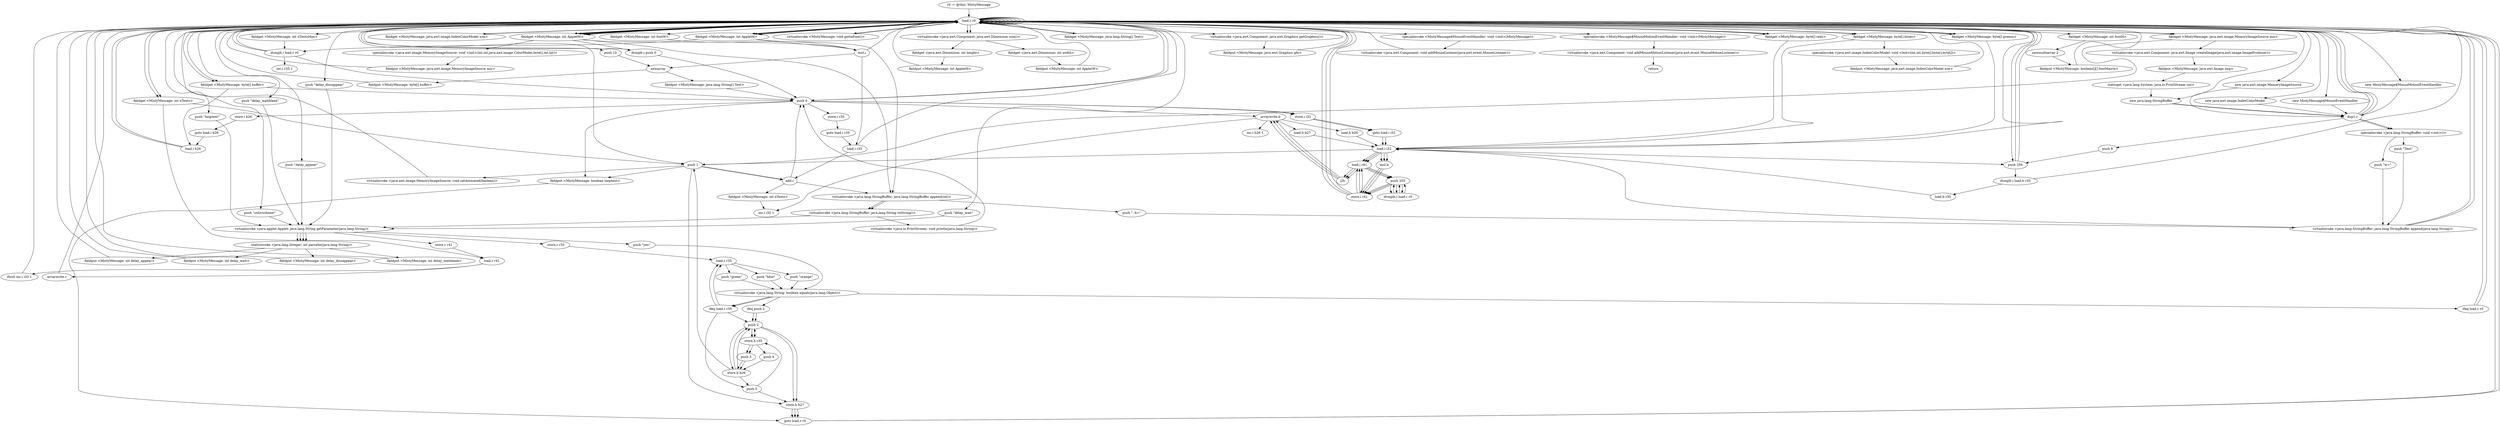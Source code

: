 digraph "" {
    "r0 := @this: MistyMessage"
    "load.r r0"
    "r0 := @this: MistyMessage"->"load.r r0";
    "load.r r0"->"load.r r0";
    "virtualinvoke <java.awt.Component: java.awt.Dimension size()>"
    "load.r r0"->"virtualinvoke <java.awt.Component: java.awt.Dimension size()>";
    "fieldget <java.awt.Dimension: int width>"
    "virtualinvoke <java.awt.Component: java.awt.Dimension size()>"->"fieldget <java.awt.Dimension: int width>";
    "fieldput <MistyMessage: int AppletW>"
    "fieldget <java.awt.Dimension: int width>"->"fieldput <MistyMessage: int AppletW>";
    "fieldput <MistyMessage: int AppletW>"->"load.r r0";
    "load.r r0"->"load.r r0";
    "load.r r0"->"virtualinvoke <java.awt.Component: java.awt.Dimension size()>";
    "fieldget <java.awt.Dimension: int height>"
    "virtualinvoke <java.awt.Component: java.awt.Dimension size()>"->"fieldget <java.awt.Dimension: int height>";
    "fieldput <MistyMessage: int AppletH>"
    "fieldget <java.awt.Dimension: int height>"->"fieldput <MistyMessage: int AppletH>";
    "fieldput <MistyMessage: int AppletH>"->"load.r r0";
    "load.r r0"->"load.r r0";
    "virtualinvoke <java.awt.Component: java.awt.Graphics getGraphics()>"
    "load.r r0"->"virtualinvoke <java.awt.Component: java.awt.Graphics getGraphics()>";
    "fieldput <MistyMessage: java.awt.Graphics gfx>"
    "virtualinvoke <java.awt.Component: java.awt.Graphics getGraphics()>"->"fieldput <MistyMessage: java.awt.Graphics gfx>";
    "fieldput <MistyMessage: java.awt.Graphics gfx>"->"load.r r0";
    "load.r r0"->"load.r r0";
    "fieldget <MistyMessage: int AppletW>"
    "load.r r0"->"fieldget <MistyMessage: int AppletW>";
    "fieldget <MistyMessage: int AppletW>"->"load.r r0";
    "fieldget <MistyMessage: int AppletH>"
    "load.r r0"->"fieldget <MistyMessage: int AppletH>";
    "mul.i"
    "fieldget <MistyMessage: int AppletH>"->"mul.i";
    "newarray"
    "mul.i"->"newarray";
    "fieldput <MistyMessage: byte[] buffer>"
    "newarray"->"fieldput <MistyMessage: byte[] buffer>";
    "fieldput <MistyMessage: byte[] buffer>"->"load.r r0";
    "push \"colorscheme\""
    "load.r r0"->"push \"colorscheme\"";
    "virtualinvoke <java.applet.Applet: java.lang.String getParameter(java.lang.String)>"
    "push \"colorscheme\""->"virtualinvoke <java.applet.Applet: java.lang.String getParameter(java.lang.String)>";
    "store.r r35"
    "virtualinvoke <java.applet.Applet: java.lang.String getParameter(java.lang.String)>"->"store.r r35";
    "load.r r35"
    "store.r r35"->"load.r r35";
    "push \"orange\""
    "load.r r35"->"push \"orange\"";
    "virtualinvoke <java.lang.String: boolean equals(java.lang.Object)>"
    "push \"orange\""->"virtualinvoke <java.lang.String: boolean equals(java.lang.Object)>";
    "ifeq load.r r35"
    "virtualinvoke <java.lang.String: boolean equals(java.lang.Object)>"->"ifeq load.r r35";
    "push 5"
    "ifeq load.r r35"->"push 5";
    "store.b r35"
    "push 5"->"store.b r35";
    "push 3"
    "store.b r35"->"push 3";
    "store.b b26"
    "push 3"->"store.b b26";
    "push 1"
    "store.b b26"->"push 1";
    "store.b b27"
    "push 1"->"store.b b27";
    "goto load.r r0"
    "store.b b27"->"goto load.r r0";
    "goto load.r r0"->"load.r r0";
    "load.r r0"->"load.r r0";
    "push \"delay_appear\""
    "load.r r0"->"push \"delay_appear\"";
    "push \"delay_appear\""->"virtualinvoke <java.applet.Applet: java.lang.String getParameter(java.lang.String)>";
    "staticinvoke <java.lang.Integer: int parseInt(java.lang.String)>"
    "virtualinvoke <java.applet.Applet: java.lang.String getParameter(java.lang.String)>"->"staticinvoke <java.lang.Integer: int parseInt(java.lang.String)>";
    "fieldput <MistyMessage: int delay_appear>"
    "staticinvoke <java.lang.Integer: int parseInt(java.lang.String)>"->"fieldput <MistyMessage: int delay_appear>";
    "fieldput <MistyMessage: int delay_appear>"->"load.r r0";
    "load.r r0"->"load.r r0";
    "push \"delay_wait\""
    "load.r r0"->"push \"delay_wait\"";
    "push \"delay_wait\""->"virtualinvoke <java.applet.Applet: java.lang.String getParameter(java.lang.String)>";
    "virtualinvoke <java.applet.Applet: java.lang.String getParameter(java.lang.String)>"->"staticinvoke <java.lang.Integer: int parseInt(java.lang.String)>";
    "fieldput <MistyMessage: int delay_wait>"
    "staticinvoke <java.lang.Integer: int parseInt(java.lang.String)>"->"fieldput <MistyMessage: int delay_wait>";
    "fieldput <MistyMessage: int delay_wait>"->"load.r r0";
    "load.r r0"->"load.r r0";
    "push \"delay_dissappear\""
    "load.r r0"->"push \"delay_dissappear\"";
    "push \"delay_dissappear\""->"virtualinvoke <java.applet.Applet: java.lang.String getParameter(java.lang.String)>";
    "virtualinvoke <java.applet.Applet: java.lang.String getParameter(java.lang.String)>"->"staticinvoke <java.lang.Integer: int parseInt(java.lang.String)>";
    "fieldput <MistyMessage: int delay_dissappear>"
    "staticinvoke <java.lang.Integer: int parseInt(java.lang.String)>"->"fieldput <MistyMessage: int delay_dissappear>";
    "fieldput <MistyMessage: int delay_dissappear>"->"load.r r0";
    "load.r r0"->"load.r r0";
    "push \"delay_waitblank\""
    "load.r r0"->"push \"delay_waitblank\"";
    "push \"delay_waitblank\""->"virtualinvoke <java.applet.Applet: java.lang.String getParameter(java.lang.String)>";
    "virtualinvoke <java.applet.Applet: java.lang.String getParameter(java.lang.String)>"->"staticinvoke <java.lang.Integer: int parseInt(java.lang.String)>";
    "fieldput <MistyMessage: int delay_waitblank>"
    "staticinvoke <java.lang.Integer: int parseInt(java.lang.String)>"->"fieldput <MistyMessage: int delay_waitblank>";
    "fieldput <MistyMessage: int delay_waitblank>"->"load.r r0";
    "push \"looptext\""
    "load.r r0"->"push \"looptext\"";
    "push \"looptext\""->"virtualinvoke <java.applet.Applet: java.lang.String getParameter(java.lang.String)>";
    "push \"yes\""
    "virtualinvoke <java.applet.Applet: java.lang.String getParameter(java.lang.String)>"->"push \"yes\"";
    "push \"yes\""->"virtualinvoke <java.lang.String: boolean equals(java.lang.Object)>";
    "ifeq load.r r0"
    "virtualinvoke <java.lang.String: boolean equals(java.lang.Object)>"->"ifeq load.r r0";
    "ifeq load.r r0"->"load.r r0";
    "load.r r0"->"push 1";
    "fieldput <MistyMessage: boolean looptext>"
    "push 1"->"fieldput <MistyMessage: boolean looptext>";
    "fieldput <MistyMessage: boolean looptext>"->"goto load.r r0";
    "goto load.r r0"->"load.r r0";
    "push 10"
    "load.r r0"->"push 10";
    "push 10"->"newarray";
    "fieldput <MistyMessage: java.lang.String[] Text>"
    "newarray"->"fieldput <MistyMessage: java.lang.String[] Text>";
    "push 0"
    "fieldput <MistyMessage: java.lang.String[] Text>"->"push 0";
    "store.i i32"
    "push 0"->"store.i i32";
    "goto load.i i32"
    "store.i i32"->"goto load.i i32";
    "load.i i32"
    "goto load.i i32"->"load.i i32";
    "load.i i32"->"load.r r0";
    "fieldget <MistyMessage: int nTextsMax>"
    "load.r r0"->"fieldget <MistyMessage: int nTextsMax>";
    "ifcmplt.i load.r r0"
    "fieldget <MistyMessage: int nTextsMax>"->"ifcmplt.i load.r r0";
    "ifcmplt.i load.r r0"->"push 0";
    "push 0"->"store.i i32";
    "store.i i32"->"goto load.i i32";
    "goto load.i i32"->"load.i i32";
    "push 256"
    "load.i i32"->"push 256";
    "ifcmplt.i load.b r35"
    "push 256"->"ifcmplt.i load.b r35";
    "ifcmplt.i load.b r35"->"load.r r0";
    "new java.awt.image.IndexColorModel"
    "load.r r0"->"new java.awt.image.IndexColorModel";
    "dup1.r"
    "new java.awt.image.IndexColorModel"->"dup1.r";
    "push 8"
    "dup1.r"->"push 8";
    "push 8"->"push 256";
    "push 256"->"load.r r0";
    "fieldget <MistyMessage: byte[] reds>"
    "load.r r0"->"fieldget <MistyMessage: byte[] reds>";
    "fieldget <MistyMessage: byte[] reds>"->"load.r r0";
    "fieldget <MistyMessage: byte[] greens>"
    "load.r r0"->"fieldget <MistyMessage: byte[] greens>";
    "fieldget <MistyMessage: byte[] greens>"->"load.r r0";
    "fieldget <MistyMessage: byte[] blues>"
    "load.r r0"->"fieldget <MistyMessage: byte[] blues>";
    "specialinvoke <java.awt.image.IndexColorModel: void <init>(int,int,byte[],byte[],byte[])>"
    "fieldget <MistyMessage: byte[] blues>"->"specialinvoke <java.awt.image.IndexColorModel: void <init>(int,int,byte[],byte[],byte[])>";
    "fieldput <MistyMessage: java.awt.image.IndexColorModel icm>"
    "specialinvoke <java.awt.image.IndexColorModel: void <init>(int,int,byte[],byte[],byte[])>"->"fieldput <MistyMessage: java.awt.image.IndexColorModel icm>";
    "fieldput <MistyMessage: java.awt.image.IndexColorModel icm>"->"load.r r0";
    "load.r r0"->"push 256";
    "push 256"->"load.r r0";
    "fieldget <MistyMessage: int fontW>"
    "load.r r0"->"fieldget <MistyMessage: int fontW>";
    "fieldget <MistyMessage: int fontW>"->"mul.i";
    "mul.i"->"load.r r0";
    "fieldget <MistyMessage: int fontH>"
    "load.r r0"->"fieldget <MistyMessage: int fontH>";
    "newmultiarray 2"
    "fieldget <MistyMessage: int fontH>"->"newmultiarray 2";
    "fieldput <MistyMessage: boolean[][] fontMatrix>"
    "newmultiarray 2"->"fieldput <MistyMessage: boolean[][] fontMatrix>";
    "fieldput <MistyMessage: boolean[][] fontMatrix>"->"load.r r0";
    "new java.awt.image.MemoryImageSource"
    "load.r r0"->"new java.awt.image.MemoryImageSource";
    "new java.awt.image.MemoryImageSource"->"dup1.r";
    "dup1.r"->"load.r r0";
    "load.r r0"->"fieldget <MistyMessage: int AppletW>";
    "fieldget <MistyMessage: int AppletW>"->"load.r r0";
    "load.r r0"->"fieldget <MistyMessage: int AppletH>";
    "fieldget <MistyMessage: int AppletH>"->"load.r r0";
    "fieldget <MistyMessage: java.awt.image.IndexColorModel icm>"
    "load.r r0"->"fieldget <MistyMessage: java.awt.image.IndexColorModel icm>";
    "fieldget <MistyMessage: java.awt.image.IndexColorModel icm>"->"load.r r0";
    "fieldget <MistyMessage: byte[] buffer>"
    "load.r r0"->"fieldget <MistyMessage: byte[] buffer>";
    "fieldget <MistyMessage: byte[] buffer>"->"push 0";
    "push 0"->"load.r r0";
    "load.r r0"->"fieldget <MistyMessage: int AppletW>";
    "specialinvoke <java.awt.image.MemoryImageSource: void <init>(int,int,java.awt.image.ColorModel,byte[],int,int)>"
    "fieldget <MistyMessage: int AppletW>"->"specialinvoke <java.awt.image.MemoryImageSource: void <init>(int,int,java.awt.image.ColorModel,byte[],int,int)>";
    "fieldput <MistyMessage: java.awt.image.MemoryImageSource mis>"
    "specialinvoke <java.awt.image.MemoryImageSource: void <init>(int,int,java.awt.image.ColorModel,byte[],int,int)>"->"fieldput <MistyMessage: java.awt.image.MemoryImageSource mis>";
    "fieldput <MistyMessage: java.awt.image.MemoryImageSource mis>"->"load.r r0";
    "fieldget <MistyMessage: java.awt.image.MemoryImageSource mis>"
    "load.r r0"->"fieldget <MistyMessage: java.awt.image.MemoryImageSource mis>";
    "fieldget <MistyMessage: java.awt.image.MemoryImageSource mis>"->"push 1";
    "virtualinvoke <java.awt.image.MemoryImageSource: void setAnimated(boolean)>"
    "push 1"->"virtualinvoke <java.awt.image.MemoryImageSource: void setAnimated(boolean)>";
    "virtualinvoke <java.awt.image.MemoryImageSource: void setAnimated(boolean)>"->"load.r r0";
    "load.r r0"->"load.r r0";
    "load.r r0"->"load.r r0";
    "load.r r0"->"fieldget <MistyMessage: java.awt.image.MemoryImageSource mis>";
    "virtualinvoke <java.awt.Component: java.awt.Image createImage(java.awt.image.ImageProducer)>"
    "fieldget <MistyMessage: java.awt.image.MemoryImageSource mis>"->"virtualinvoke <java.awt.Component: java.awt.Image createImage(java.awt.image.ImageProducer)>";
    "fieldput <MistyMessage: java.awt.Image img>"
    "virtualinvoke <java.awt.Component: java.awt.Image createImage(java.awt.image.ImageProducer)>"->"fieldput <MistyMessage: java.awt.Image img>";
    "staticget <java.lang.System: java.io.PrintStream out>"
    "fieldput <MistyMessage: java.awt.Image img>"->"staticget <java.lang.System: java.io.PrintStream out>";
    "new java.lang.StringBuffer"
    "staticget <java.lang.System: java.io.PrintStream out>"->"new java.lang.StringBuffer";
    "new java.lang.StringBuffer"->"dup1.r";
    "specialinvoke <java.lang.StringBuffer: void <init>()>"
    "dup1.r"->"specialinvoke <java.lang.StringBuffer: void <init>()>";
    "push \"w=\""
    "specialinvoke <java.lang.StringBuffer: void <init>()>"->"push \"w=\"";
    "virtualinvoke <java.lang.StringBuffer: java.lang.StringBuffer append(java.lang.String)>"
    "push \"w=\""->"virtualinvoke <java.lang.StringBuffer: java.lang.StringBuffer append(java.lang.String)>";
    "virtualinvoke <java.lang.StringBuffer: java.lang.StringBuffer append(java.lang.String)>"->"load.r r0";
    "load.r r0"->"fieldget <MistyMessage: int AppletW>";
    "virtualinvoke <java.lang.StringBuffer: java.lang.StringBuffer append(int)>"
    "fieldget <MistyMessage: int AppletW>"->"virtualinvoke <java.lang.StringBuffer: java.lang.StringBuffer append(int)>";
    "push \", h=\""
    "virtualinvoke <java.lang.StringBuffer: java.lang.StringBuffer append(int)>"->"push \", h=\"";
    "push \", h=\""->"virtualinvoke <java.lang.StringBuffer: java.lang.StringBuffer append(java.lang.String)>";
    "virtualinvoke <java.lang.StringBuffer: java.lang.StringBuffer append(java.lang.String)>"->"load.r r0";
    "load.r r0"->"fieldget <MistyMessage: int AppletH>";
    "fieldget <MistyMessage: int AppletH>"->"virtualinvoke <java.lang.StringBuffer: java.lang.StringBuffer append(int)>";
    "virtualinvoke <java.lang.StringBuffer: java.lang.String toString()>"
    "virtualinvoke <java.lang.StringBuffer: java.lang.StringBuffer append(int)>"->"virtualinvoke <java.lang.StringBuffer: java.lang.String toString()>";
    "virtualinvoke <java.io.PrintStream: void println(java.lang.String)>"
    "virtualinvoke <java.lang.StringBuffer: java.lang.String toString()>"->"virtualinvoke <java.io.PrintStream: void println(java.lang.String)>";
    "virtualinvoke <java.io.PrintStream: void println(java.lang.String)>"->"push 0";
    "store.i r35"
    "push 0"->"store.i r35";
    "goto load.i r35"
    "store.i r35"->"goto load.i r35";
    "load.i r35"
    "goto load.i r35"->"load.i r35";
    "load.i r35"->"load.r r0";
    "load.r r0"->"fieldget <MistyMessage: int AppletW>";
    "ifcmplt.i push 0"
    "fieldget <MistyMessage: int AppletW>"->"ifcmplt.i push 0";
    "ifcmplt.i push 0"->"load.r r0";
    "virtualinvoke <MistyMessage: void gettaFont()>"
    "load.r r0"->"virtualinvoke <MistyMessage: void gettaFont()>";
    "virtualinvoke <MistyMessage: void gettaFont()>"->"load.r r0";
    "new MistyMessage$MouseEventHandler"
    "load.r r0"->"new MistyMessage$MouseEventHandler";
    "new MistyMessage$MouseEventHandler"->"dup1.r";
    "dup1.r"->"load.r r0";
    "specialinvoke <MistyMessage$MouseEventHandler: void <init>(MistyMessage)>"
    "load.r r0"->"specialinvoke <MistyMessage$MouseEventHandler: void <init>(MistyMessage)>";
    "virtualinvoke <java.awt.Component: void addMouseListener(java.awt.event.MouseListener)>"
    "specialinvoke <MistyMessage$MouseEventHandler: void <init>(MistyMessage)>"->"virtualinvoke <java.awt.Component: void addMouseListener(java.awt.event.MouseListener)>";
    "virtualinvoke <java.awt.Component: void addMouseListener(java.awt.event.MouseListener)>"->"load.r r0";
    "new MistyMessage$MouseMotionEventHandler"
    "load.r r0"->"new MistyMessage$MouseMotionEventHandler";
    "new MistyMessage$MouseMotionEventHandler"->"dup1.r";
    "dup1.r"->"load.r r0";
    "specialinvoke <MistyMessage$MouseMotionEventHandler: void <init>(MistyMessage)>"
    "load.r r0"->"specialinvoke <MistyMessage$MouseMotionEventHandler: void <init>(MistyMessage)>";
    "virtualinvoke <java.awt.Component: void addMouseMotionListener(java.awt.event.MouseMotionListener)>"
    "specialinvoke <MistyMessage$MouseMotionEventHandler: void <init>(MistyMessage)>"->"virtualinvoke <java.awt.Component: void addMouseMotionListener(java.awt.event.MouseMotionListener)>";
    "return"
    "virtualinvoke <java.awt.Component: void addMouseMotionListener(java.awt.event.MouseMotionListener)>"->"return";
    "ifcmplt.i push 0"->"push 0";
    "store.i b26"
    "push 0"->"store.i b26";
    "goto load.i b26"
    "store.i b26"->"goto load.i b26";
    "load.i b26"
    "goto load.i b26"->"load.i b26";
    "load.i b26"->"load.r r0";
    "load.r r0"->"fieldget <MistyMessage: int AppletH>";
    "fieldget <MistyMessage: int AppletH>"->"ifcmplt.i load.r r0";
    "inc.i r35 1"
    "ifcmplt.i load.r r0"->"inc.i r35 1";
    "ifcmplt.i load.r r0"->"load.r r0";
    "load.r r0"->"fieldget <MistyMessage: byte[] buffer>";
    "fieldget <MistyMessage: byte[] buffer>"->"load.i b26";
    "load.i b26"->"load.r r0";
    "load.r r0"->"fieldget <MistyMessage: int AppletW>";
    "fieldget <MistyMessage: int AppletW>"->"mul.i";
    "mul.i"->"load.i r35";
    "add.i"
    "load.i r35"->"add.i";
    "add.i"->"push 0";
    "arraywrite.b"
    "push 0"->"arraywrite.b";
    "inc.i b26 1"
    "arraywrite.b"->"inc.i b26 1";
    "load.b r35"
    "ifcmplt.i load.b r35"->"load.b r35";
    "load.b r35"->"load.i i32";
    "mul.b"
    "load.i i32"->"mul.b";
    "store.i r41"
    "mul.b"->"store.i r41";
    "load.i r41"
    "store.i r41"->"load.i r41";
    "push 255"
    "load.i r41"->"push 255";
    "ifcmple.i load.r r0"
    "push 255"->"ifcmple.i load.r r0";
    "ifcmple.i load.r r0"->"push 255";
    "push 255"->"store.i r41";
    "store.i r41"->"load.r r0";
    "load.r r0"->"fieldget <MistyMessage: byte[] reds>";
    "fieldget <MistyMessage: byte[] reds>"->"load.i i32";
    "load.i i32"->"load.i r41";
    "i2b"
    "load.i r41"->"i2b";
    "i2b"->"arraywrite.b";
    "load.b b26"
    "arraywrite.b"->"load.b b26";
    "load.b b26"->"load.i i32";
    "load.i i32"->"mul.b";
    "mul.b"->"store.i r41";
    "store.i r41"->"load.i r41";
    "load.i r41"->"push 255";
    "push 255"->"ifcmple.i load.r r0";
    "ifcmple.i load.r r0"->"push 255";
    "push 255"->"store.i r41";
    "store.i r41"->"load.r r0";
    "load.r r0"->"fieldget <MistyMessage: byte[] greens>";
    "fieldget <MistyMessage: byte[] greens>"->"load.i i32";
    "load.i i32"->"load.i r41";
    "load.i r41"->"i2b";
    "i2b"->"arraywrite.b";
    "load.b b27"
    "arraywrite.b"->"load.b b27";
    "load.b b27"->"load.i i32";
    "load.i i32"->"mul.b";
    "mul.b"->"store.i r41";
    "store.i r41"->"load.i r41";
    "load.i r41"->"push 255";
    "push 255"->"ifcmple.i load.r r0";
    "ifcmple.i load.r r0"->"push 255";
    "push 255"->"store.i r41";
    "store.i r41"->"load.r r0";
    "load.r r0"->"fieldget <MistyMessage: byte[] blues>";
    "fieldget <MistyMessage: byte[] blues>"->"load.i i32";
    "load.i i32"->"load.i r41";
    "load.i r41"->"i2b";
    "i2b"->"arraywrite.b";
    "inc.i i32 1"
    "arraywrite.b"->"inc.i i32 1";
    "ifcmplt.i load.r r0"->"load.r r0";
    "load.r r0"->"new java.lang.StringBuffer";
    "new java.lang.StringBuffer"->"dup1.r";
    "dup1.r"->"specialinvoke <java.lang.StringBuffer: void <init>()>";
    "push \"Text\""
    "specialinvoke <java.lang.StringBuffer: void <init>()>"->"push \"Text\"";
    "push \"Text\""->"virtualinvoke <java.lang.StringBuffer: java.lang.StringBuffer append(java.lang.String)>";
    "virtualinvoke <java.lang.StringBuffer: java.lang.StringBuffer append(java.lang.String)>"->"load.i i32";
    "load.i i32"->"push 1";
    "push 1"->"add.i";
    "add.i"->"virtualinvoke <java.lang.StringBuffer: java.lang.StringBuffer append(int)>";
    "virtualinvoke <java.lang.StringBuffer: java.lang.StringBuffer append(int)>"->"virtualinvoke <java.lang.StringBuffer: java.lang.String toString()>";
    "virtualinvoke <java.lang.StringBuffer: java.lang.String toString()>"->"virtualinvoke <java.applet.Applet: java.lang.String getParameter(java.lang.String)>";
    "store.r r41"
    "virtualinvoke <java.applet.Applet: java.lang.String getParameter(java.lang.String)>"->"store.r r41";
    "load.r r41"
    "store.r r41"->"load.r r41";
    "ifnull inc.i i32 1"
    "load.r r41"->"ifnull inc.i i32 1";
    "ifnull inc.i i32 1"->"load.r r0";
    "fieldget <MistyMessage: java.lang.String[] Text>"
    "load.r r0"->"fieldget <MistyMessage: java.lang.String[] Text>";
    "fieldget <MistyMessage: java.lang.String[] Text>"->"load.r r0";
    "fieldget <MistyMessage: int nTexts>"
    "load.r r0"->"fieldget <MistyMessage: int nTexts>";
    "fieldget <MistyMessage: int nTexts>"->"load.r r41";
    "arraywrite.r"
    "load.r r41"->"arraywrite.r";
    "arraywrite.r"->"load.r r0";
    "load.r r0"->"load.r r0";
    "load.r r0"->"fieldget <MistyMessage: int nTexts>";
    "fieldget <MistyMessage: int nTexts>"->"push 1";
    "push 1"->"add.i";
    "fieldput <MistyMessage: int nTexts>"
    "add.i"->"fieldput <MistyMessage: int nTexts>";
    "fieldput <MistyMessage: int nTexts>"->"inc.i i32 1";
    "ifeq load.r r0"->"load.r r0";
    "load.r r0"->"push 0";
    "push 0"->"fieldput <MistyMessage: boolean looptext>";
    "ifeq load.r r35"->"load.r r35";
    "push \"green\""
    "load.r r35"->"push \"green\"";
    "push \"green\""->"virtualinvoke <java.lang.String: boolean equals(java.lang.Object)>";
    "virtualinvoke <java.lang.String: boolean equals(java.lang.Object)>"->"ifeq load.r r35";
    "push 2"
    "ifeq load.r r35"->"push 2";
    "push 2"->"store.b r35";
    "push 4"
    "store.b r35"->"push 4";
    "push 4"->"store.b b26";
    "store.b b26"->"push 2";
    "push 2"->"store.b b27";
    "store.b b27"->"goto load.r r0";
    "ifeq load.r r35"->"load.r r35";
    "push \"blue\""
    "load.r r35"->"push \"blue\"";
    "push \"blue\""->"virtualinvoke <java.lang.String: boolean equals(java.lang.Object)>";
    "ifeq push 2"
    "virtualinvoke <java.lang.String: boolean equals(java.lang.Object)>"->"ifeq push 2";
    "ifeq push 2"->"push 2";
    "push 2"->"store.b r35";
    "store.b r35"->"push 3";
    "push 3"->"store.b b26";
    "store.b b26"->"push 5";
    "push 5"->"store.b b27";
    "store.b b27"->"goto load.r r0";
    "ifeq push 2"->"push 2";
    "push 2"->"store.b r35";
    "store.b r35"->"push 2";
    "push 2"->"store.b b26";
    "store.b b26"->"push 2";
    "push 2"->"store.b b27";
}
